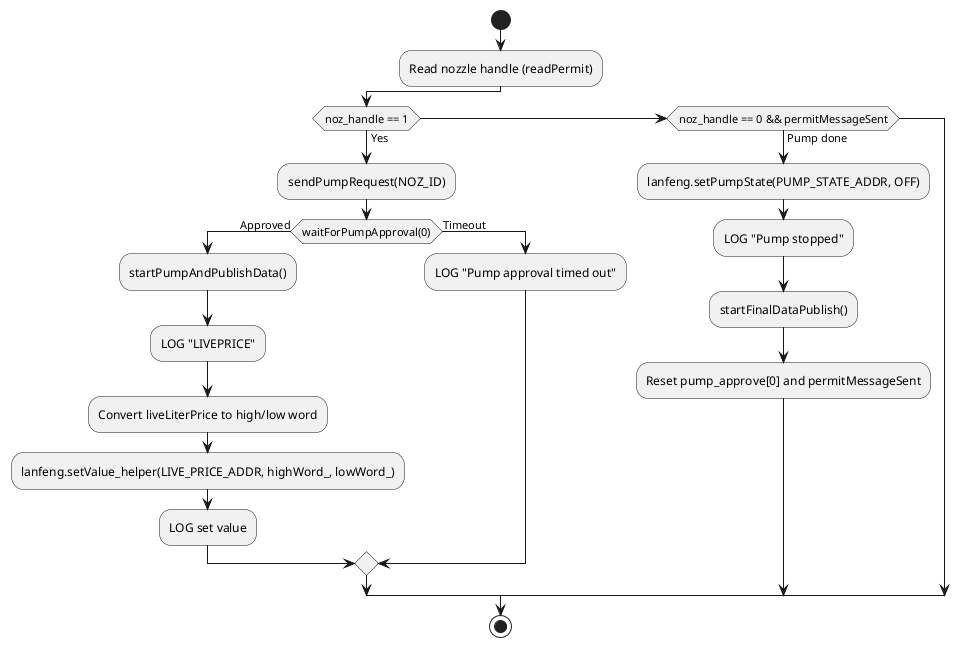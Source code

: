 @startuml
start

:Read nozzle handle (readPermit);

if (noz_handle == 1) then (Yes)
  :sendPumpRequest(NOZ_ID);
  if (waitForPumpApproval(0)) then (Approved)
    :startPumpAndPublishData();
    :LOG "LIVEPRICE";
    :Convert liveLiterPrice to high/low word;
    :lanfeng.setValue_helper(LIVE_PRICE_ADDR, highWord_, lowWord_);
    :LOG set value;
  else (Timeout)
    :LOG "Pump approval timed out";
  endif
elseif (noz_handle == 0 && permitMessageSent) then (Pump done)
  :lanfeng.setPumpState(PUMP_STATE_ADDR, OFF);
  :LOG "Pump stopped";
  :startFinalDataPublish();
  :Reset pump_approve[0] and permitMessageSent;
endif

stop
@enduml
